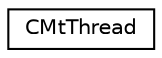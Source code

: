 digraph "Graphical Class Hierarchy"
{
 // LATEX_PDF_SIZE
  edge [fontname="Helvetica",fontsize="10",labelfontname="Helvetica",labelfontsize="10"];
  node [fontname="Helvetica",fontsize="10",shape=record];
  rankdir="LR";
  Node0 [label="CMtThread",height=0.2,width=0.4,color="black", fillcolor="white", style="filled",URL="$struct_c_mt_thread.html",tooltip=" "];
}
